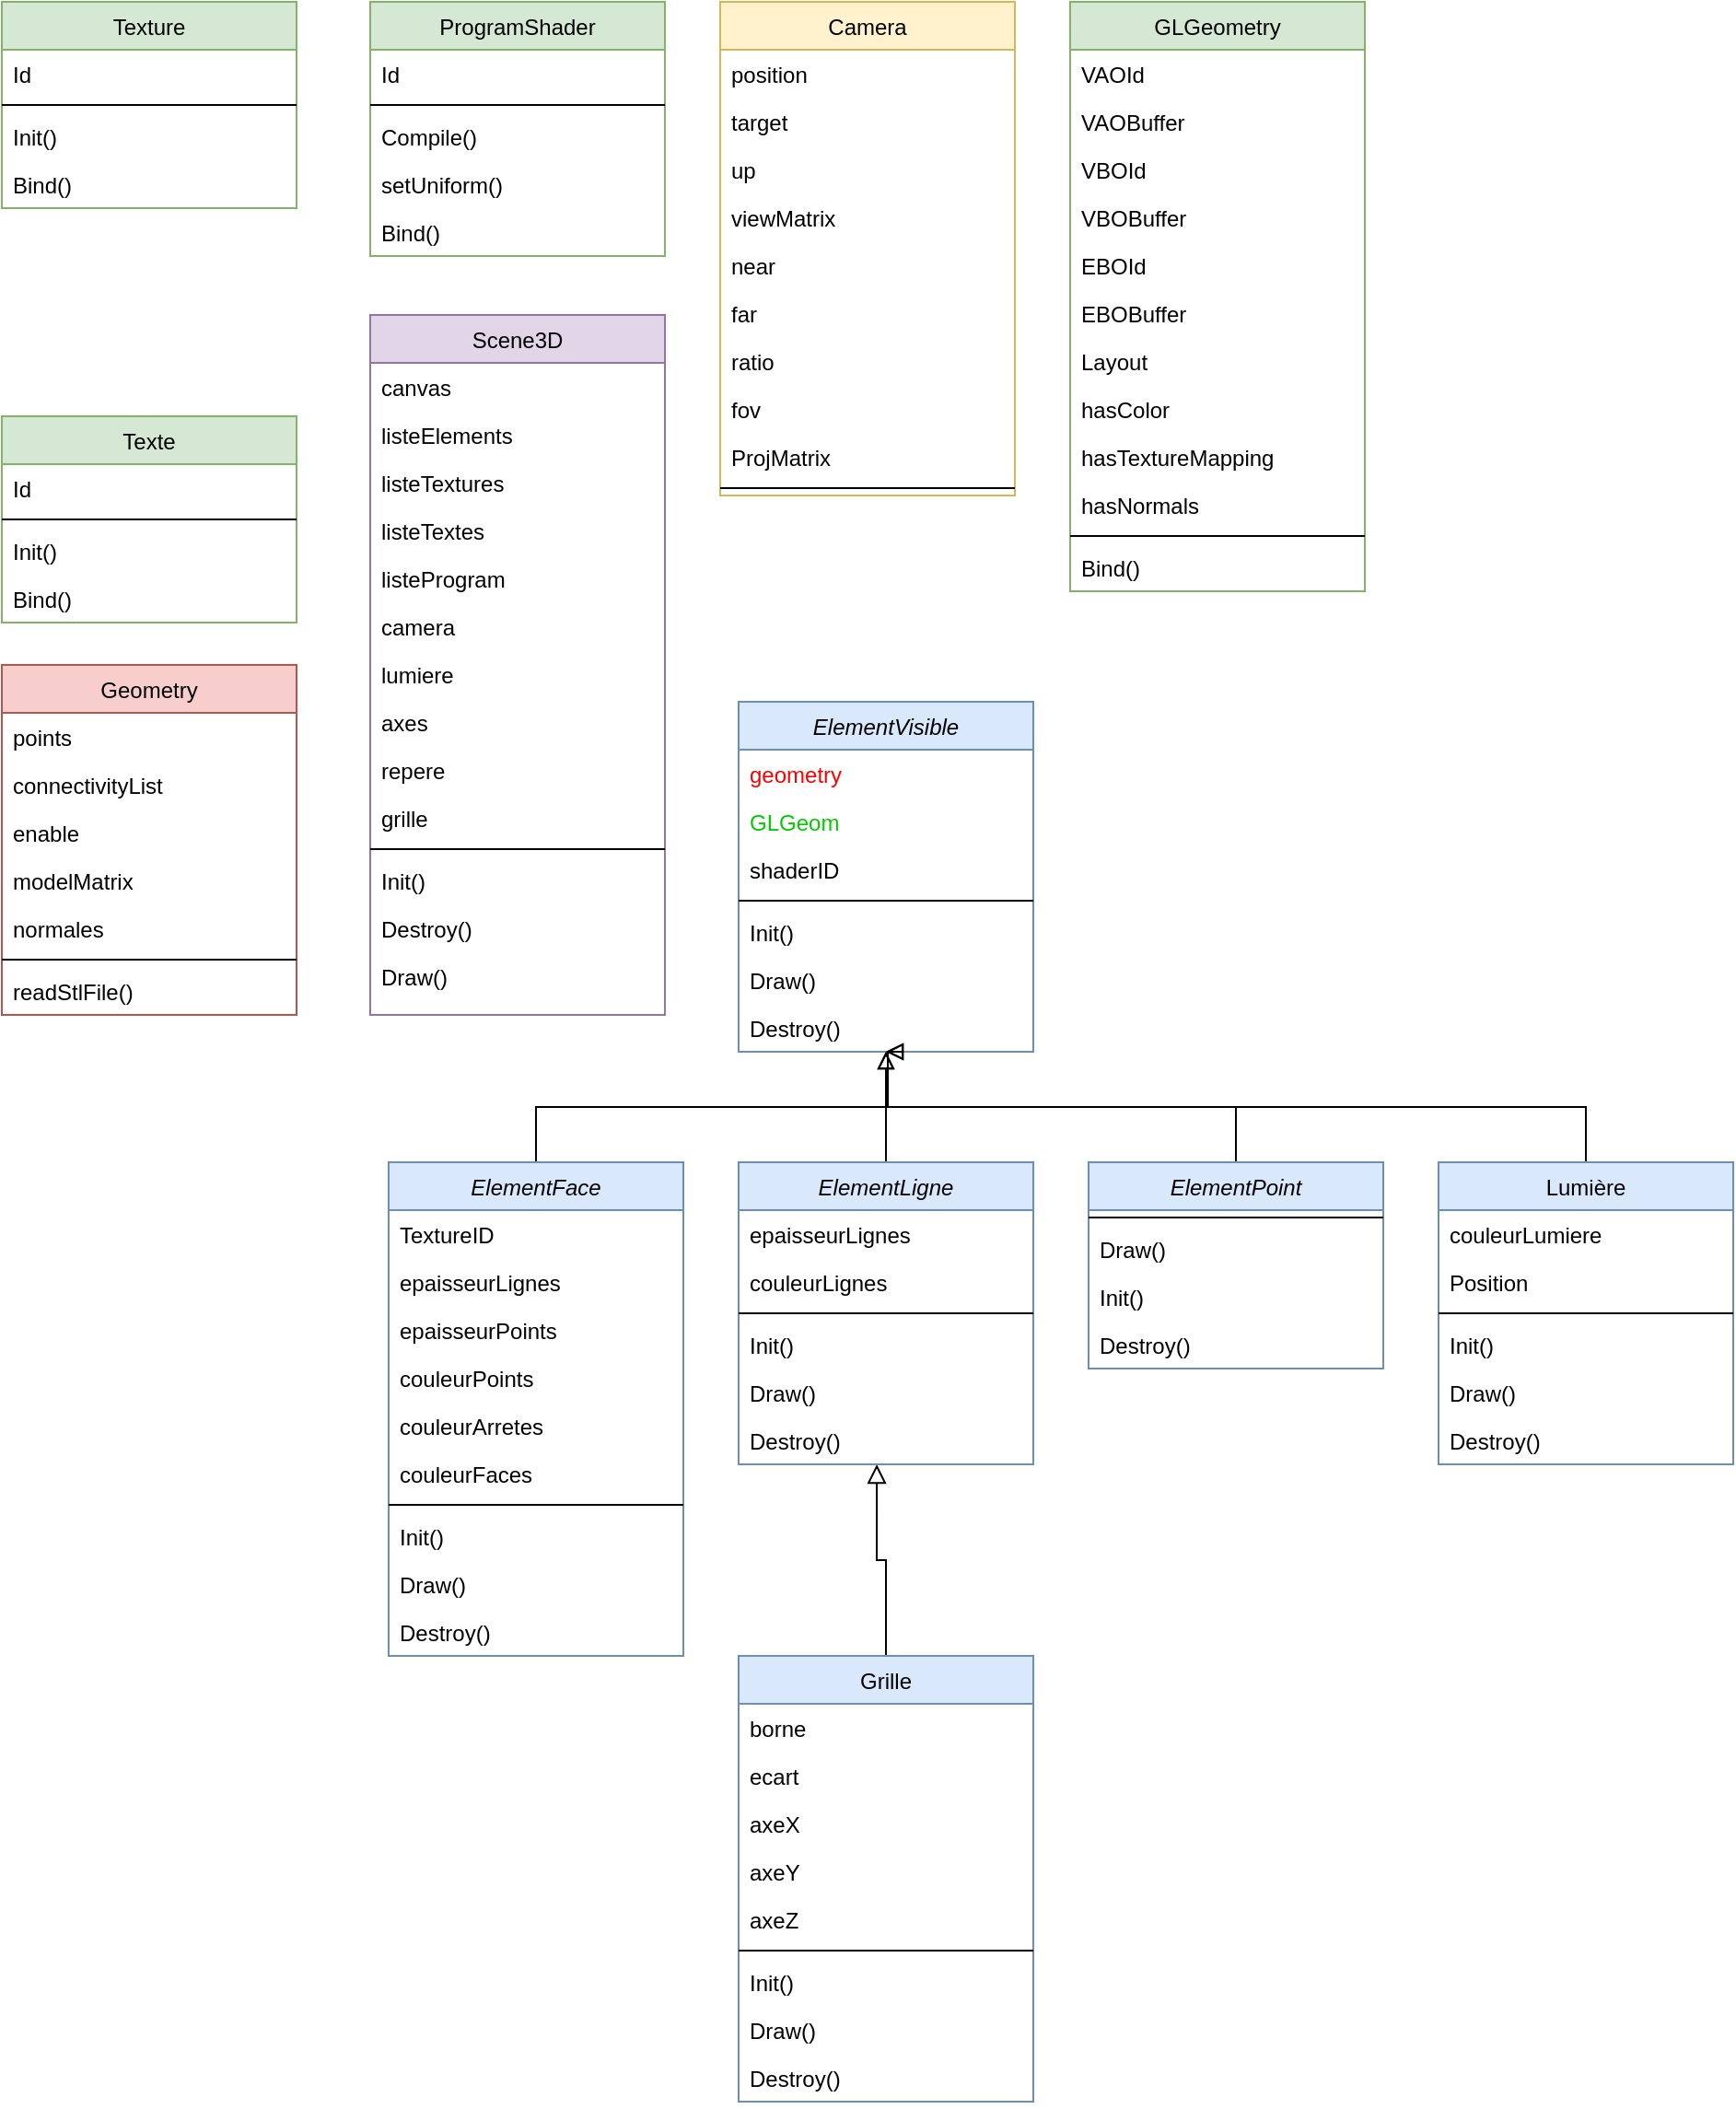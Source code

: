 <mxfile version="21.6.1" type="device">
  <diagram id="C5RBs43oDa-KdzZeNtuy" name="Page-1">
    <mxGraphModel dx="1356" dy="2037" grid="1" gridSize="10" guides="1" tooltips="1" connect="1" arrows="1" fold="1" page="1" pageScale="1" pageWidth="827" pageHeight="1169" math="0" shadow="0">
      <root>
        <mxCell id="WIyWlLk6GJQsqaUBKTNV-0" />
        <mxCell id="WIyWlLk6GJQsqaUBKTNV-1" parent="WIyWlLk6GJQsqaUBKTNV-0" />
        <mxCell id="zkfFHV4jXpPFQw0GAbJ--0" value="Geometry" style="swimlane;fontStyle=0;align=center;verticalAlign=top;childLayout=stackLayout;horizontal=1;startSize=26;horizontalStack=0;resizeParent=1;resizeLast=0;collapsible=1;marginBottom=0;rounded=0;shadow=0;strokeWidth=1;fillColor=#f8cecc;strokeColor=#b85450;" parent="WIyWlLk6GJQsqaUBKTNV-1" vertex="1">
          <mxGeometry x="170" y="-60" width="160" height="190" as="geometry">
            <mxRectangle x="230" y="140" width="160" height="26" as="alternateBounds" />
          </mxGeometry>
        </mxCell>
        <mxCell id="zkfFHV4jXpPFQw0GAbJ--1" value="points" style="text;align=left;verticalAlign=top;spacingLeft=4;spacingRight=4;overflow=hidden;rotatable=0;points=[[0,0.5],[1,0.5]];portConstraint=eastwest;" parent="zkfFHV4jXpPFQw0GAbJ--0" vertex="1">
          <mxGeometry y="26" width="160" height="26" as="geometry" />
        </mxCell>
        <mxCell id="zkfFHV4jXpPFQw0GAbJ--2" value="connectivityList" style="text;align=left;verticalAlign=top;spacingLeft=4;spacingRight=4;overflow=hidden;rotatable=0;points=[[0,0.5],[1,0.5]];portConstraint=eastwest;rounded=0;shadow=0;html=0;" parent="zkfFHV4jXpPFQw0GAbJ--0" vertex="1">
          <mxGeometry y="52" width="160" height="26" as="geometry" />
        </mxCell>
        <mxCell id="dEg0exaGJQQiplqc7_1N-16" value="enable" style="text;align=left;verticalAlign=top;spacingLeft=4;spacingRight=4;overflow=hidden;rotatable=0;points=[[0,0.5],[1,0.5]];portConstraint=eastwest;rounded=0;shadow=0;html=0;" parent="zkfFHV4jXpPFQw0GAbJ--0" vertex="1">
          <mxGeometry y="78" width="160" height="26" as="geometry" />
        </mxCell>
        <mxCell id="dEg0exaGJQQiplqc7_1N-0" value="modelMatrix" style="text;align=left;verticalAlign=top;spacingLeft=4;spacingRight=4;overflow=hidden;rotatable=0;points=[[0,0.5],[1,0.5]];portConstraint=eastwest;rounded=0;shadow=0;html=0;" parent="zkfFHV4jXpPFQw0GAbJ--0" vertex="1">
          <mxGeometry y="104" width="160" height="26" as="geometry" />
        </mxCell>
        <mxCell id="dEg0exaGJQQiplqc7_1N-33" value="normales" style="text;align=left;verticalAlign=top;spacingLeft=4;spacingRight=4;overflow=hidden;rotatable=0;points=[[0,0.5],[1,0.5]];portConstraint=eastwest;rounded=0;shadow=0;html=0;" parent="zkfFHV4jXpPFQw0GAbJ--0" vertex="1">
          <mxGeometry y="130" width="160" height="26" as="geometry" />
        </mxCell>
        <mxCell id="zkfFHV4jXpPFQw0GAbJ--4" value="" style="line;html=1;strokeWidth=1;align=left;verticalAlign=middle;spacingTop=-1;spacingLeft=3;spacingRight=3;rotatable=0;labelPosition=right;points=[];portConstraint=eastwest;" parent="zkfFHV4jXpPFQw0GAbJ--0" vertex="1">
          <mxGeometry y="156" width="160" height="8" as="geometry" />
        </mxCell>
        <mxCell id="dEg0exaGJQQiplqc7_1N-32" value="readStlFile()" style="text;align=left;verticalAlign=top;spacingLeft=4;spacingRight=4;overflow=hidden;rotatable=0;points=[[0,0.5],[1,0.5]];portConstraint=eastwest;rounded=0;shadow=0;html=0;" parent="zkfFHV4jXpPFQw0GAbJ--0" vertex="1">
          <mxGeometry y="164" width="160" height="26" as="geometry" />
        </mxCell>
        <mxCell id="zkfFHV4jXpPFQw0GAbJ--17" value="GLGeometry" style="swimlane;fontStyle=0;align=center;verticalAlign=top;childLayout=stackLayout;horizontal=1;startSize=26;horizontalStack=0;resizeParent=1;resizeLast=0;collapsible=1;marginBottom=0;rounded=0;shadow=0;strokeWidth=1;fillColor=#d5e8d4;strokeColor=#82b366;" parent="WIyWlLk6GJQsqaUBKTNV-1" vertex="1">
          <mxGeometry x="750" y="-420" width="160" height="320" as="geometry">
            <mxRectangle x="550" y="140" width="160" height="26" as="alternateBounds" />
          </mxGeometry>
        </mxCell>
        <mxCell id="zkfFHV4jXpPFQw0GAbJ--18" value="VAOId" style="text;align=left;verticalAlign=top;spacingLeft=4;spacingRight=4;overflow=hidden;rotatable=0;points=[[0,0.5],[1,0.5]];portConstraint=eastwest;" parent="zkfFHV4jXpPFQw0GAbJ--17" vertex="1">
          <mxGeometry y="26" width="160" height="26" as="geometry" />
        </mxCell>
        <mxCell id="zkfFHV4jXpPFQw0GAbJ--19" value="VAOBuffer" style="text;align=left;verticalAlign=top;spacingLeft=4;spacingRight=4;overflow=hidden;rotatable=0;points=[[0,0.5],[1,0.5]];portConstraint=eastwest;rounded=0;shadow=0;html=0;" parent="zkfFHV4jXpPFQw0GAbJ--17" vertex="1">
          <mxGeometry y="52" width="160" height="26" as="geometry" />
        </mxCell>
        <mxCell id="zkfFHV4jXpPFQw0GAbJ--20" value="VBOId" style="text;align=left;verticalAlign=top;spacingLeft=4;spacingRight=4;overflow=hidden;rotatable=0;points=[[0,0.5],[1,0.5]];portConstraint=eastwest;rounded=0;shadow=0;html=0;" parent="zkfFHV4jXpPFQw0GAbJ--17" vertex="1">
          <mxGeometry y="78" width="160" height="26" as="geometry" />
        </mxCell>
        <mxCell id="zkfFHV4jXpPFQw0GAbJ--21" value="VBOBuffer" style="text;align=left;verticalAlign=top;spacingLeft=4;spacingRight=4;overflow=hidden;rotatable=0;points=[[0,0.5],[1,0.5]];portConstraint=eastwest;rounded=0;shadow=0;html=0;" parent="zkfFHV4jXpPFQw0GAbJ--17" vertex="1">
          <mxGeometry y="104" width="160" height="26" as="geometry" />
        </mxCell>
        <mxCell id="zkfFHV4jXpPFQw0GAbJ--22" value="EBOId" style="text;align=left;verticalAlign=top;spacingLeft=4;spacingRight=4;overflow=hidden;rotatable=0;points=[[0,0.5],[1,0.5]];portConstraint=eastwest;rounded=0;shadow=0;html=0;" parent="zkfFHV4jXpPFQw0GAbJ--17" vertex="1">
          <mxGeometry y="130" width="160" height="26" as="geometry" />
        </mxCell>
        <mxCell id="zkfFHV4jXpPFQw0GAbJ--24" value="EBOBuffer" style="text;align=left;verticalAlign=top;spacingLeft=4;spacingRight=4;overflow=hidden;rotatable=0;points=[[0,0.5],[1,0.5]];portConstraint=eastwest;" parent="zkfFHV4jXpPFQw0GAbJ--17" vertex="1">
          <mxGeometry y="156" width="160" height="26" as="geometry" />
        </mxCell>
        <mxCell id="zkfFHV4jXpPFQw0GAbJ--25" value="Layout" style="text;align=left;verticalAlign=top;spacingLeft=4;spacingRight=4;overflow=hidden;rotatable=0;points=[[0,0.5],[1,0.5]];portConstraint=eastwest;" parent="zkfFHV4jXpPFQw0GAbJ--17" vertex="1">
          <mxGeometry y="182" width="160" height="26" as="geometry" />
        </mxCell>
        <mxCell id="duwLx8y1D6YctD_Wj4Sk-0" value="hasColor" style="text;align=left;verticalAlign=top;spacingLeft=4;spacingRight=4;overflow=hidden;rotatable=0;points=[[0,0.5],[1,0.5]];portConstraint=eastwest;" vertex="1" parent="zkfFHV4jXpPFQw0GAbJ--17">
          <mxGeometry y="208" width="160" height="26" as="geometry" />
        </mxCell>
        <mxCell id="duwLx8y1D6YctD_Wj4Sk-1" value="hasTextureMapping" style="text;align=left;verticalAlign=top;spacingLeft=4;spacingRight=4;overflow=hidden;rotatable=0;points=[[0,0.5],[1,0.5]];portConstraint=eastwest;" vertex="1" parent="zkfFHV4jXpPFQw0GAbJ--17">
          <mxGeometry y="234" width="160" height="26" as="geometry" />
        </mxCell>
        <mxCell id="duwLx8y1D6YctD_Wj4Sk-2" value="hasNormals" style="text;align=left;verticalAlign=top;spacingLeft=4;spacingRight=4;overflow=hidden;rotatable=0;points=[[0,0.5],[1,0.5]];portConstraint=eastwest;" vertex="1" parent="zkfFHV4jXpPFQw0GAbJ--17">
          <mxGeometry y="260" width="160" height="26" as="geometry" />
        </mxCell>
        <mxCell id="zkfFHV4jXpPFQw0GAbJ--23" value="" style="line;html=1;strokeWidth=1;align=left;verticalAlign=middle;spacingTop=-1;spacingLeft=3;spacingRight=3;rotatable=0;labelPosition=right;points=[];portConstraint=eastwest;" parent="zkfFHV4jXpPFQw0GAbJ--17" vertex="1">
          <mxGeometry y="286" width="160" height="8" as="geometry" />
        </mxCell>
        <mxCell id="WBJu4701Htc0vBQhbfCl-131" value="Bind()" style="text;align=left;verticalAlign=top;spacingLeft=4;spacingRight=4;overflow=hidden;rotatable=0;points=[[0,0.5],[1,0.5]];portConstraint=eastwest;rounded=0;shadow=0;html=0;" parent="zkfFHV4jXpPFQw0GAbJ--17" vertex="1">
          <mxGeometry y="294" width="160" height="26" as="geometry" />
        </mxCell>
        <mxCell id="WBJu4701Htc0vBQhbfCl-14" value="Scene3D" style="swimlane;fontStyle=0;align=center;verticalAlign=top;childLayout=stackLayout;horizontal=1;startSize=26;horizontalStack=0;resizeParent=1;resizeLast=0;collapsible=1;marginBottom=0;rounded=0;shadow=0;strokeWidth=1;fillColor=#e1d5e7;strokeColor=#9673a6;" parent="WIyWlLk6GJQsqaUBKTNV-1" vertex="1">
          <mxGeometry x="370" y="-250" width="160" height="380" as="geometry">
            <mxRectangle x="230" y="140" width="160" height="26" as="alternateBounds" />
          </mxGeometry>
        </mxCell>
        <mxCell id="WBJu4701Htc0vBQhbfCl-15" value="canvas" style="text;align=left;verticalAlign=top;spacingLeft=4;spacingRight=4;overflow=hidden;rotatable=0;points=[[0,0.5],[1,0.5]];portConstraint=eastwest;" parent="WBJu4701Htc0vBQhbfCl-14" vertex="1">
          <mxGeometry y="26" width="160" height="26" as="geometry" />
        </mxCell>
        <mxCell id="WBJu4701Htc0vBQhbfCl-16" value="listeElements" style="text;align=left;verticalAlign=top;spacingLeft=4;spacingRight=4;overflow=hidden;rotatable=0;points=[[0,0.5],[1,0.5]];portConstraint=eastwest;rounded=0;shadow=0;html=0;" parent="WBJu4701Htc0vBQhbfCl-14" vertex="1">
          <mxGeometry y="52" width="160" height="26" as="geometry" />
        </mxCell>
        <mxCell id="WBJu4701Htc0vBQhbfCl-117" value="listeTextures" style="text;align=left;verticalAlign=top;spacingLeft=4;spacingRight=4;overflow=hidden;rotatable=0;points=[[0,0.5],[1,0.5]];portConstraint=eastwest;rounded=0;shadow=0;html=0;" parent="WBJu4701Htc0vBQhbfCl-14" vertex="1">
          <mxGeometry y="78" width="160" height="26" as="geometry" />
        </mxCell>
        <mxCell id="duwLx8y1D6YctD_Wj4Sk-27" value="listeTextes" style="text;align=left;verticalAlign=top;spacingLeft=4;spacingRight=4;overflow=hidden;rotatable=0;points=[[0,0.5],[1,0.5]];portConstraint=eastwest;rounded=0;shadow=0;html=0;" vertex="1" parent="WBJu4701Htc0vBQhbfCl-14">
          <mxGeometry y="104" width="160" height="26" as="geometry" />
        </mxCell>
        <mxCell id="WBJu4701Htc0vBQhbfCl-118" value="listeProgram" style="text;align=left;verticalAlign=top;spacingLeft=4;spacingRight=4;overflow=hidden;rotatable=0;points=[[0,0.5],[1,0.5]];portConstraint=eastwest;rounded=0;shadow=0;html=0;" parent="WBJu4701Htc0vBQhbfCl-14" vertex="1">
          <mxGeometry y="130" width="160" height="26" as="geometry" />
        </mxCell>
        <mxCell id="WBJu4701Htc0vBQhbfCl-113" value="camera" style="text;align=left;verticalAlign=top;spacingLeft=4;spacingRight=4;overflow=hidden;rotatable=0;points=[[0,0.5],[1,0.5]];portConstraint=eastwest;rounded=0;shadow=0;html=0;" parent="WBJu4701Htc0vBQhbfCl-14" vertex="1">
          <mxGeometry y="156" width="160" height="26" as="geometry" />
        </mxCell>
        <mxCell id="WBJu4701Htc0vBQhbfCl-112" value="lumiere" style="text;align=left;verticalAlign=top;spacingLeft=4;spacingRight=4;overflow=hidden;rotatable=0;points=[[0,0.5],[1,0.5]];portConstraint=eastwest;rounded=0;shadow=0;html=0;" parent="WBJu4701Htc0vBQhbfCl-14" vertex="1">
          <mxGeometry y="182" width="160" height="26" as="geometry" />
        </mxCell>
        <mxCell id="WBJu4701Htc0vBQhbfCl-114" value="axes" style="text;align=left;verticalAlign=top;spacingLeft=4;spacingRight=4;overflow=hidden;rotatable=0;points=[[0,0.5],[1,0.5]];portConstraint=eastwest;rounded=0;shadow=0;html=0;" parent="WBJu4701Htc0vBQhbfCl-14" vertex="1">
          <mxGeometry y="208" width="160" height="26" as="geometry" />
        </mxCell>
        <mxCell id="WBJu4701Htc0vBQhbfCl-115" value="repere" style="text;align=left;verticalAlign=top;spacingLeft=4;spacingRight=4;overflow=hidden;rotatable=0;points=[[0,0.5],[1,0.5]];portConstraint=eastwest;rounded=0;shadow=0;html=0;" parent="WBJu4701Htc0vBQhbfCl-14" vertex="1">
          <mxGeometry y="234" width="160" height="26" as="geometry" />
        </mxCell>
        <mxCell id="WBJu4701Htc0vBQhbfCl-116" value="grille" style="text;align=left;verticalAlign=top;spacingLeft=4;spacingRight=4;overflow=hidden;rotatable=0;points=[[0,0.5],[1,0.5]];portConstraint=eastwest;rounded=0;shadow=0;html=0;" parent="WBJu4701Htc0vBQhbfCl-14" vertex="1">
          <mxGeometry y="260" width="160" height="26" as="geometry" />
        </mxCell>
        <mxCell id="duwLx8y1D6YctD_Wj4Sk-28" value="" style="line;html=1;strokeWidth=1;align=left;verticalAlign=middle;spacingTop=-1;spacingLeft=3;spacingRight=3;rotatable=0;labelPosition=right;points=[];portConstraint=eastwest;" vertex="1" parent="WBJu4701Htc0vBQhbfCl-14">
          <mxGeometry y="286" width="160" height="8" as="geometry" />
        </mxCell>
        <mxCell id="duwLx8y1D6YctD_Wj4Sk-29" value="Init()" style="text;align=left;verticalAlign=top;spacingLeft=4;spacingRight=4;overflow=hidden;rotatable=0;points=[[0,0.5],[1,0.5]];portConstraint=eastwest;rounded=0;shadow=0;html=0;" vertex="1" parent="WBJu4701Htc0vBQhbfCl-14">
          <mxGeometry y="294" width="160" height="26" as="geometry" />
        </mxCell>
        <mxCell id="duwLx8y1D6YctD_Wj4Sk-31" value="Destroy()" style="text;align=left;verticalAlign=top;spacingLeft=4;spacingRight=4;overflow=hidden;rotatable=0;points=[[0,0.5],[1,0.5]];portConstraint=eastwest;rounded=0;shadow=0;html=0;" vertex="1" parent="WBJu4701Htc0vBQhbfCl-14">
          <mxGeometry y="320" width="160" height="26" as="geometry" />
        </mxCell>
        <mxCell id="duwLx8y1D6YctD_Wj4Sk-30" value="Draw()" style="text;align=left;verticalAlign=top;spacingLeft=4;spacingRight=4;overflow=hidden;rotatable=0;points=[[0,0.5],[1,0.5]];portConstraint=eastwest;rounded=0;shadow=0;html=0;" vertex="1" parent="WBJu4701Htc0vBQhbfCl-14">
          <mxGeometry y="346" width="160" height="26" as="geometry" />
        </mxCell>
        <mxCell id="WBJu4701Htc0vBQhbfCl-32" value="ElementVisible" style="swimlane;fontStyle=2;align=center;verticalAlign=top;childLayout=stackLayout;horizontal=1;startSize=26;horizontalStack=0;resizeParent=1;resizeLast=0;collapsible=1;marginBottom=0;rounded=0;shadow=0;strokeWidth=1;fillColor=#dae8fc;strokeColor=#6c8ebf;" parent="WIyWlLk6GJQsqaUBKTNV-1" vertex="1">
          <mxGeometry x="570" y="-40" width="160" height="190" as="geometry">
            <mxRectangle x="550" y="140" width="160" height="26" as="alternateBounds" />
          </mxGeometry>
        </mxCell>
        <mxCell id="dEg0exaGJQQiplqc7_1N-15" value="geometry" style="text;align=left;verticalAlign=top;spacingLeft=4;spacingRight=4;overflow=hidden;rotatable=0;points=[[0,0.5],[1,0.5]];portConstraint=eastwest;rounded=0;shadow=0;html=0;fontColor=#FF0000;" parent="WBJu4701Htc0vBQhbfCl-32" vertex="1">
          <mxGeometry y="26" width="160" height="26" as="geometry" />
        </mxCell>
        <mxCell id="WBJu4701Htc0vBQhbfCl-18" value="GLGeom" style="text;align=left;verticalAlign=top;spacingLeft=4;spacingRight=4;overflow=hidden;rotatable=0;points=[[0,0.5],[1,0.5]];portConstraint=eastwest;rounded=0;shadow=0;html=0;fontColor=#00CC00;" parent="WBJu4701Htc0vBQhbfCl-32" vertex="1">
          <mxGeometry y="52" width="160" height="26" as="geometry" />
        </mxCell>
        <mxCell id="WBJu4701Htc0vBQhbfCl-25" value="shaderID" style="text;align=left;verticalAlign=top;spacingLeft=4;spacingRight=4;overflow=hidden;rotatable=0;points=[[0,0.5],[1,0.5]];portConstraint=eastwest;rounded=0;shadow=0;html=0;" parent="WBJu4701Htc0vBQhbfCl-32" vertex="1">
          <mxGeometry y="78" width="160" height="26" as="geometry" />
        </mxCell>
        <mxCell id="WBJu4701Htc0vBQhbfCl-33" value="" style="line;html=1;strokeWidth=1;align=left;verticalAlign=middle;spacingTop=-1;spacingLeft=3;spacingRight=3;rotatable=0;labelPosition=right;points=[];portConstraint=eastwest;" parent="WBJu4701Htc0vBQhbfCl-32" vertex="1">
          <mxGeometry y="104" width="160" height="8" as="geometry" />
        </mxCell>
        <mxCell id="WBJu4701Htc0vBQhbfCl-37" value="Init()" style="text;align=left;verticalAlign=top;spacingLeft=4;spacingRight=4;overflow=hidden;rotatable=0;points=[[0,0.5],[1,0.5]];portConstraint=eastwest;rounded=0;shadow=0;html=0;" parent="WBJu4701Htc0vBQhbfCl-32" vertex="1">
          <mxGeometry y="112" width="160" height="26" as="geometry" />
        </mxCell>
        <mxCell id="WBJu4701Htc0vBQhbfCl-36" value="Draw()" style="text;align=left;verticalAlign=top;spacingLeft=4;spacingRight=4;overflow=hidden;rotatable=0;points=[[0,0.5],[1,0.5]];portConstraint=eastwest;rounded=0;shadow=0;html=0;" parent="WBJu4701Htc0vBQhbfCl-32" vertex="1">
          <mxGeometry y="138" width="160" height="26" as="geometry" />
        </mxCell>
        <mxCell id="WBJu4701Htc0vBQhbfCl-35" value="Destroy()" style="text;align=left;verticalAlign=top;spacingLeft=4;spacingRight=4;overflow=hidden;rotatable=0;points=[[0,0.5],[1,0.5]];portConstraint=eastwest;rounded=0;shadow=0;html=0;" parent="WBJu4701Htc0vBQhbfCl-32" vertex="1">
          <mxGeometry y="164" width="160" height="26" as="geometry" />
        </mxCell>
        <mxCell id="duwLx8y1D6YctD_Wj4Sk-19" style="edgeStyle=orthogonalEdgeStyle;rounded=0;orthogonalLoop=1;jettySize=auto;html=1;endArrow=block;endFill=0;endSize=7;" edge="1" parent="WIyWlLk6GJQsqaUBKTNV-1" source="WBJu4701Htc0vBQhbfCl-38">
          <mxGeometry relative="1" as="geometry">
            <mxPoint x="650" y="150.0" as="targetPoint" />
            <Array as="points">
              <mxPoint x="1030" y="180" />
              <mxPoint x="651" y="180" />
              <mxPoint x="651" y="150" />
            </Array>
          </mxGeometry>
        </mxCell>
        <mxCell id="WBJu4701Htc0vBQhbfCl-38" value="Lumière" style="swimlane;fontStyle=0;align=center;verticalAlign=top;childLayout=stackLayout;horizontal=1;startSize=26;horizontalStack=0;resizeParent=1;resizeLast=0;collapsible=1;marginBottom=0;rounded=0;shadow=0;strokeWidth=1;fillColor=#dae8fc;strokeColor=#6c8ebf;" parent="WIyWlLk6GJQsqaUBKTNV-1" vertex="1">
          <mxGeometry x="950" y="210" width="160" height="164" as="geometry">
            <mxRectangle x="550" y="140" width="160" height="26" as="alternateBounds" />
          </mxGeometry>
        </mxCell>
        <mxCell id="WBJu4701Htc0vBQhbfCl-39" value="couleurLumiere" style="text;align=left;verticalAlign=top;spacingLeft=4;spacingRight=4;overflow=hidden;rotatable=0;points=[[0,0.5],[1,0.5]];portConstraint=eastwest;rounded=0;shadow=0;html=0;" parent="WBJu4701Htc0vBQhbfCl-38" vertex="1">
          <mxGeometry y="26" width="160" height="26" as="geometry" />
        </mxCell>
        <mxCell id="duwLx8y1D6YctD_Wj4Sk-15" value="Position" style="text;align=left;verticalAlign=top;spacingLeft=4;spacingRight=4;overflow=hidden;rotatable=0;points=[[0,0.5],[1,0.5]];portConstraint=eastwest;rounded=0;shadow=0;html=0;" vertex="1" parent="WBJu4701Htc0vBQhbfCl-38">
          <mxGeometry y="52" width="160" height="26" as="geometry" />
        </mxCell>
        <mxCell id="WBJu4701Htc0vBQhbfCl-49" value="" style="line;html=1;strokeWidth=1;align=left;verticalAlign=middle;spacingTop=-1;spacingLeft=3;spacingRight=3;rotatable=0;labelPosition=right;points=[];portConstraint=eastwest;" parent="WBJu4701Htc0vBQhbfCl-38" vertex="1">
          <mxGeometry y="78" width="160" height="8" as="geometry" />
        </mxCell>
        <mxCell id="WBJu4701Htc0vBQhbfCl-50" value="Init()" style="text;align=left;verticalAlign=top;spacingLeft=4;spacingRight=4;overflow=hidden;rotatable=0;points=[[0,0.5],[1,0.5]];portConstraint=eastwest;rounded=0;shadow=0;html=0;" parent="WBJu4701Htc0vBQhbfCl-38" vertex="1">
          <mxGeometry y="86" width="160" height="26" as="geometry" />
        </mxCell>
        <mxCell id="WBJu4701Htc0vBQhbfCl-51" value="Draw()" style="text;align=left;verticalAlign=top;spacingLeft=4;spacingRight=4;overflow=hidden;rotatable=0;points=[[0,0.5],[1,0.5]];portConstraint=eastwest;rounded=0;shadow=0;html=0;" parent="WBJu4701Htc0vBQhbfCl-38" vertex="1">
          <mxGeometry y="112" width="160" height="26" as="geometry" />
        </mxCell>
        <mxCell id="WBJu4701Htc0vBQhbfCl-52" value="Destroy()" style="text;align=left;verticalAlign=top;spacingLeft=4;spacingRight=4;overflow=hidden;rotatable=0;points=[[0,0.5],[1,0.5]];portConstraint=eastwest;rounded=0;shadow=0;html=0;" parent="WBJu4701Htc0vBQhbfCl-38" vertex="1">
          <mxGeometry y="138" width="160" height="26" as="geometry" />
        </mxCell>
        <mxCell id="duwLx8y1D6YctD_Wj4Sk-33" style="edgeStyle=orthogonalEdgeStyle;rounded=0;orthogonalLoop=1;jettySize=auto;html=1;entryX=0.469;entryY=1;entryDx=0;entryDy=0;entryPerimeter=0;endArrow=block;endFill=0;endSize=8;" edge="1" parent="WIyWlLk6GJQsqaUBKTNV-1" source="WBJu4701Htc0vBQhbfCl-68" target="duwLx8y1D6YctD_Wj4Sk-10">
          <mxGeometry relative="1" as="geometry">
            <mxPoint x="650" y="390" as="targetPoint" />
          </mxGeometry>
        </mxCell>
        <mxCell id="WBJu4701Htc0vBQhbfCl-68" value="Grille" style="swimlane;fontStyle=0;align=center;verticalAlign=top;childLayout=stackLayout;horizontal=1;startSize=26;horizontalStack=0;resizeParent=1;resizeLast=0;collapsible=1;marginBottom=0;rounded=0;shadow=0;strokeWidth=1;fillColor=#dae8fc;strokeColor=#6c8ebf;" parent="WIyWlLk6GJQsqaUBKTNV-1" vertex="1">
          <mxGeometry x="570" y="478" width="160" height="242" as="geometry">
            <mxRectangle x="550" y="140" width="160" height="26" as="alternateBounds" />
          </mxGeometry>
        </mxCell>
        <mxCell id="WBJu4701Htc0vBQhbfCl-82" value="borne" style="text;align=left;verticalAlign=top;spacingLeft=4;spacingRight=4;overflow=hidden;rotatable=0;points=[[0,0.5],[1,0.5]];portConstraint=eastwest;rounded=0;shadow=0;html=0;" parent="WBJu4701Htc0vBQhbfCl-68" vertex="1">
          <mxGeometry y="26" width="160" height="26" as="geometry" />
        </mxCell>
        <mxCell id="WBJu4701Htc0vBQhbfCl-83" value="ecart" style="text;align=left;verticalAlign=top;spacingLeft=4;spacingRight=4;overflow=hidden;rotatable=0;points=[[0,0.5],[1,0.5]];portConstraint=eastwest;rounded=0;shadow=0;html=0;" parent="WBJu4701Htc0vBQhbfCl-68" vertex="1">
          <mxGeometry y="52" width="160" height="26" as="geometry" />
        </mxCell>
        <mxCell id="WBJu4701Htc0vBQhbfCl-85" value="axeX" style="text;align=left;verticalAlign=top;spacingLeft=4;spacingRight=4;overflow=hidden;rotatable=0;points=[[0,0.5],[1,0.5]];portConstraint=eastwest;rounded=0;shadow=0;html=0;" parent="WBJu4701Htc0vBQhbfCl-68" vertex="1">
          <mxGeometry y="78" width="160" height="26" as="geometry" />
        </mxCell>
        <mxCell id="WBJu4701Htc0vBQhbfCl-86" value="axeY" style="text;align=left;verticalAlign=top;spacingLeft=4;spacingRight=4;overflow=hidden;rotatable=0;points=[[0,0.5],[1,0.5]];portConstraint=eastwest;rounded=0;shadow=0;html=0;" parent="WBJu4701Htc0vBQhbfCl-68" vertex="1">
          <mxGeometry y="104" width="160" height="26" as="geometry" />
        </mxCell>
        <mxCell id="WBJu4701Htc0vBQhbfCl-84" value="axeZ" style="text;align=left;verticalAlign=top;spacingLeft=4;spacingRight=4;overflow=hidden;rotatable=0;points=[[0,0.5],[1,0.5]];portConstraint=eastwest;rounded=0;shadow=0;html=0;" parent="WBJu4701Htc0vBQhbfCl-68" vertex="1">
          <mxGeometry y="130" width="160" height="26" as="geometry" />
        </mxCell>
        <mxCell id="WBJu4701Htc0vBQhbfCl-78" value="" style="line;html=1;strokeWidth=1;align=left;verticalAlign=middle;spacingTop=-1;spacingLeft=3;spacingRight=3;rotatable=0;labelPosition=right;points=[];portConstraint=eastwest;" parent="WBJu4701Htc0vBQhbfCl-68" vertex="1">
          <mxGeometry y="156" width="160" height="8" as="geometry" />
        </mxCell>
        <mxCell id="WBJu4701Htc0vBQhbfCl-79" value="Init()" style="text;align=left;verticalAlign=top;spacingLeft=4;spacingRight=4;overflow=hidden;rotatable=0;points=[[0,0.5],[1,0.5]];portConstraint=eastwest;rounded=0;shadow=0;html=0;" parent="WBJu4701Htc0vBQhbfCl-68" vertex="1">
          <mxGeometry y="164" width="160" height="26" as="geometry" />
        </mxCell>
        <mxCell id="WBJu4701Htc0vBQhbfCl-80" value="Draw()" style="text;align=left;verticalAlign=top;spacingLeft=4;spacingRight=4;overflow=hidden;rotatable=0;points=[[0,0.5],[1,0.5]];portConstraint=eastwest;rounded=0;shadow=0;html=0;" parent="WBJu4701Htc0vBQhbfCl-68" vertex="1">
          <mxGeometry y="190" width="160" height="26" as="geometry" />
        </mxCell>
        <mxCell id="WBJu4701Htc0vBQhbfCl-81" value="Destroy()" style="text;align=left;verticalAlign=top;spacingLeft=4;spacingRight=4;overflow=hidden;rotatable=0;points=[[0,0.5],[1,0.5]];portConstraint=eastwest;rounded=0;shadow=0;html=0;" parent="WBJu4701Htc0vBQhbfCl-68" vertex="1">
          <mxGeometry y="216" width="160" height="26" as="geometry" />
        </mxCell>
        <mxCell id="WBJu4701Htc0vBQhbfCl-101" value="Camera" style="swimlane;fontStyle=0;align=center;verticalAlign=top;childLayout=stackLayout;horizontal=1;startSize=26;horizontalStack=0;resizeParent=1;resizeLast=0;collapsible=1;marginBottom=0;rounded=0;shadow=0;strokeWidth=1;fillColor=#fff2cc;strokeColor=#d6b656;" parent="WIyWlLk6GJQsqaUBKTNV-1" vertex="1">
          <mxGeometry x="560" y="-420" width="160" height="268" as="geometry">
            <mxRectangle x="230" y="140" width="160" height="26" as="alternateBounds" />
          </mxGeometry>
        </mxCell>
        <mxCell id="WBJu4701Htc0vBQhbfCl-102" value="position" style="text;align=left;verticalAlign=top;spacingLeft=4;spacingRight=4;overflow=hidden;rotatable=0;points=[[0,0.5],[1,0.5]];portConstraint=eastwest;" parent="WBJu4701Htc0vBQhbfCl-101" vertex="1">
          <mxGeometry y="26" width="160" height="26" as="geometry" />
        </mxCell>
        <mxCell id="WBJu4701Htc0vBQhbfCl-103" value="target" style="text;align=left;verticalAlign=top;spacingLeft=4;spacingRight=4;overflow=hidden;rotatable=0;points=[[0,0.5],[1,0.5]];portConstraint=eastwest;rounded=0;shadow=0;html=0;" parent="WBJu4701Htc0vBQhbfCl-101" vertex="1">
          <mxGeometry y="52" width="160" height="26" as="geometry" />
        </mxCell>
        <mxCell id="WBJu4701Htc0vBQhbfCl-105" value="up&#xa;" style="text;align=left;verticalAlign=top;spacingLeft=4;spacingRight=4;overflow=hidden;rotatable=0;points=[[0,0.5],[1,0.5]];portConstraint=eastwest;rounded=0;shadow=0;html=0;" parent="WBJu4701Htc0vBQhbfCl-101" vertex="1">
          <mxGeometry y="78" width="160" height="26" as="geometry" />
        </mxCell>
        <mxCell id="WBJu4701Htc0vBQhbfCl-106" value="viewMatrix" style="text;align=left;verticalAlign=top;spacingLeft=4;spacingRight=4;overflow=hidden;rotatable=0;points=[[0,0.5],[1,0.5]];portConstraint=eastwest;rounded=0;shadow=0;html=0;" parent="WBJu4701Htc0vBQhbfCl-101" vertex="1">
          <mxGeometry y="104" width="160" height="26" as="geometry" />
        </mxCell>
        <mxCell id="WBJu4701Htc0vBQhbfCl-108" value="near" style="text;align=left;verticalAlign=top;spacingLeft=4;spacingRight=4;overflow=hidden;rotatable=0;points=[[0,0.5],[1,0.5]];portConstraint=eastwest;rounded=0;shadow=0;html=0;" parent="WBJu4701Htc0vBQhbfCl-101" vertex="1">
          <mxGeometry y="130" width="160" height="26" as="geometry" />
        </mxCell>
        <mxCell id="WBJu4701Htc0vBQhbfCl-109" value="far" style="text;align=left;verticalAlign=top;spacingLeft=4;spacingRight=4;overflow=hidden;rotatable=0;points=[[0,0.5],[1,0.5]];portConstraint=eastwest;rounded=0;shadow=0;html=0;" parent="WBJu4701Htc0vBQhbfCl-101" vertex="1">
          <mxGeometry y="156" width="160" height="26" as="geometry" />
        </mxCell>
        <mxCell id="WBJu4701Htc0vBQhbfCl-110" value="ratio" style="text;align=left;verticalAlign=top;spacingLeft=4;spacingRight=4;overflow=hidden;rotatable=0;points=[[0,0.5],[1,0.5]];portConstraint=eastwest;rounded=0;shadow=0;html=0;" parent="WBJu4701Htc0vBQhbfCl-101" vertex="1">
          <mxGeometry y="182" width="160" height="26" as="geometry" />
        </mxCell>
        <mxCell id="WBJu4701Htc0vBQhbfCl-111" value="fov" style="text;align=left;verticalAlign=top;spacingLeft=4;spacingRight=4;overflow=hidden;rotatable=0;points=[[0,0.5],[1,0.5]];portConstraint=eastwest;rounded=0;shadow=0;html=0;" parent="WBJu4701Htc0vBQhbfCl-101" vertex="1">
          <mxGeometry y="208" width="160" height="26" as="geometry" />
        </mxCell>
        <mxCell id="WBJu4701Htc0vBQhbfCl-107" value="ProjMatrix" style="text;align=left;verticalAlign=top;spacingLeft=4;spacingRight=4;overflow=hidden;rotatable=0;points=[[0,0.5],[1,0.5]];portConstraint=eastwest;rounded=0;shadow=0;html=0;" parent="WBJu4701Htc0vBQhbfCl-101" vertex="1">
          <mxGeometry y="234" width="160" height="26" as="geometry" />
        </mxCell>
        <mxCell id="WBJu4701Htc0vBQhbfCl-104" value="" style="line;html=1;strokeWidth=1;align=left;verticalAlign=middle;spacingTop=-1;spacingLeft=3;spacingRight=3;rotatable=0;labelPosition=right;points=[];portConstraint=eastwest;" parent="WBJu4701Htc0vBQhbfCl-101" vertex="1">
          <mxGeometry y="260" width="160" height="8" as="geometry" />
        </mxCell>
        <mxCell id="WBJu4701Htc0vBQhbfCl-119" value="ProgramShader" style="swimlane;fontStyle=0;align=center;verticalAlign=top;childLayout=stackLayout;horizontal=1;startSize=26;horizontalStack=0;resizeParent=1;resizeLast=0;collapsible=1;marginBottom=0;rounded=0;shadow=0;strokeWidth=1;fillColor=#d5e8d4;strokeColor=#82b366;" parent="WIyWlLk6GJQsqaUBKTNV-1" vertex="1">
          <mxGeometry x="370" y="-420" width="160" height="138" as="geometry">
            <mxRectangle x="230" y="140" width="160" height="26" as="alternateBounds" />
          </mxGeometry>
        </mxCell>
        <mxCell id="WBJu4701Htc0vBQhbfCl-120" value="Id" style="text;align=left;verticalAlign=top;spacingLeft=4;spacingRight=4;overflow=hidden;rotatable=0;points=[[0,0.5],[1,0.5]];portConstraint=eastwest;" parent="WBJu4701Htc0vBQhbfCl-119" vertex="1">
          <mxGeometry y="26" width="160" height="26" as="geometry" />
        </mxCell>
        <mxCell id="WBJu4701Htc0vBQhbfCl-122" value="" style="line;html=1;strokeWidth=1;align=left;verticalAlign=middle;spacingTop=-1;spacingLeft=3;spacingRight=3;rotatable=0;labelPosition=right;points=[];portConstraint=eastwest;" parent="WBJu4701Htc0vBQhbfCl-119" vertex="1">
          <mxGeometry y="52" width="160" height="8" as="geometry" />
        </mxCell>
        <mxCell id="WBJu4701Htc0vBQhbfCl-127" value="Compile()" style="text;align=left;verticalAlign=top;spacingLeft=4;spacingRight=4;overflow=hidden;rotatable=0;points=[[0,0.5],[1,0.5]];portConstraint=eastwest;rounded=0;shadow=0;html=0;" parent="WBJu4701Htc0vBQhbfCl-119" vertex="1">
          <mxGeometry y="60" width="160" height="26" as="geometry" />
        </mxCell>
        <mxCell id="WBJu4701Htc0vBQhbfCl-121" value="setUniform()" style="text;align=left;verticalAlign=top;spacingLeft=4;spacingRight=4;overflow=hidden;rotatable=0;points=[[0,0.5],[1,0.5]];portConstraint=eastwest;rounded=0;shadow=0;html=0;" parent="WBJu4701Htc0vBQhbfCl-119" vertex="1">
          <mxGeometry y="86" width="160" height="26" as="geometry" />
        </mxCell>
        <mxCell id="WBJu4701Htc0vBQhbfCl-128" value="Bind()" style="text;align=left;verticalAlign=top;spacingLeft=4;spacingRight=4;overflow=hidden;rotatable=0;points=[[0,0.5],[1,0.5]];portConstraint=eastwest;rounded=0;shadow=0;html=0;" parent="WBJu4701Htc0vBQhbfCl-119" vertex="1">
          <mxGeometry y="112" width="160" height="26" as="geometry" />
        </mxCell>
        <mxCell id="WBJu4701Htc0vBQhbfCl-123" value="Texture" style="swimlane;fontStyle=0;align=center;verticalAlign=top;childLayout=stackLayout;horizontal=1;startSize=26;horizontalStack=0;resizeParent=1;resizeLast=0;collapsible=1;marginBottom=0;rounded=0;shadow=0;strokeWidth=1;fillColor=#d5e8d4;strokeColor=#82b366;" parent="WIyWlLk6GJQsqaUBKTNV-1" vertex="1">
          <mxGeometry x="170" y="-420" width="160" height="112" as="geometry">
            <mxRectangle x="230" y="140" width="160" height="26" as="alternateBounds" />
          </mxGeometry>
        </mxCell>
        <mxCell id="WBJu4701Htc0vBQhbfCl-124" value="Id" style="text;align=left;verticalAlign=top;spacingLeft=4;spacingRight=4;overflow=hidden;rotatable=0;points=[[0,0.5],[1,0.5]];portConstraint=eastwest;" parent="WBJu4701Htc0vBQhbfCl-123" vertex="1">
          <mxGeometry y="26" width="160" height="26" as="geometry" />
        </mxCell>
        <mxCell id="WBJu4701Htc0vBQhbfCl-126" value="" style="line;html=1;strokeWidth=1;align=left;verticalAlign=middle;spacingTop=-1;spacingLeft=3;spacingRight=3;rotatable=0;labelPosition=right;points=[];portConstraint=eastwest;" parent="WBJu4701Htc0vBQhbfCl-123" vertex="1">
          <mxGeometry y="52" width="160" height="8" as="geometry" />
        </mxCell>
        <mxCell id="WBJu4701Htc0vBQhbfCl-129" value="Init()" style="text;align=left;verticalAlign=top;spacingLeft=4;spacingRight=4;overflow=hidden;rotatable=0;points=[[0,0.5],[1,0.5]];portConstraint=eastwest;rounded=0;shadow=0;html=0;" parent="WBJu4701Htc0vBQhbfCl-123" vertex="1">
          <mxGeometry y="60" width="160" height="26" as="geometry" />
        </mxCell>
        <mxCell id="WBJu4701Htc0vBQhbfCl-130" value="Bind()" style="text;align=left;verticalAlign=top;spacingLeft=4;spacingRight=4;overflow=hidden;rotatable=0;points=[[0,0.5],[1,0.5]];portConstraint=eastwest;rounded=0;shadow=0;html=0;" parent="WBJu4701Htc0vBQhbfCl-123" vertex="1">
          <mxGeometry y="86" width="160" height="26" as="geometry" />
        </mxCell>
        <mxCell id="duwLx8y1D6YctD_Wj4Sk-16" style="edgeStyle=orthogonalEdgeStyle;rounded=0;orthogonalLoop=1;jettySize=auto;html=1;entryX=0.5;entryY=1;entryDx=0;entryDy=0;endArrow=block;endFill=0;endSize=7;" edge="1" parent="WIyWlLk6GJQsqaUBKTNV-1" source="dEg0exaGJQQiplqc7_1N-70" target="WBJu4701Htc0vBQhbfCl-32">
          <mxGeometry relative="1" as="geometry">
            <Array as="points">
              <mxPoint x="460" y="180" />
              <mxPoint x="650" y="180" />
            </Array>
          </mxGeometry>
        </mxCell>
        <mxCell id="dEg0exaGJQQiplqc7_1N-70" value="ElementFace" style="swimlane;fontStyle=2;align=center;verticalAlign=top;childLayout=stackLayout;horizontal=1;startSize=26;horizontalStack=0;resizeParent=1;resizeLast=0;collapsible=1;marginBottom=0;rounded=0;shadow=0;strokeWidth=1;fillColor=#dae8fc;strokeColor=#6c8ebf;" parent="WIyWlLk6GJQsqaUBKTNV-1" vertex="1">
          <mxGeometry x="380" y="210" width="160" height="268" as="geometry">
            <mxRectangle x="550" y="140" width="160" height="26" as="alternateBounds" />
          </mxGeometry>
        </mxCell>
        <mxCell id="WBJu4701Htc0vBQhbfCl-26" value="TextureID" style="text;align=left;verticalAlign=top;spacingLeft=4;spacingRight=4;overflow=hidden;rotatable=0;points=[[0,0.5],[1,0.5]];portConstraint=eastwest;rounded=0;shadow=0;html=0;" parent="dEg0exaGJQQiplqc7_1N-70" vertex="1">
          <mxGeometry y="26" width="160" height="26" as="geometry" />
        </mxCell>
        <mxCell id="WBJu4701Htc0vBQhbfCl-23" value="epaisseurLignes" style="text;align=left;verticalAlign=top;spacingLeft=4;spacingRight=4;overflow=hidden;rotatable=0;points=[[0,0.5],[1,0.5]];portConstraint=eastwest;rounded=0;shadow=0;html=0;" parent="dEg0exaGJQQiplqc7_1N-70" vertex="1">
          <mxGeometry y="52" width="160" height="26" as="geometry" />
        </mxCell>
        <mxCell id="WBJu4701Htc0vBQhbfCl-22" value="epaisseurPoints" style="text;align=left;verticalAlign=top;spacingLeft=4;spacingRight=4;overflow=hidden;rotatable=0;points=[[0,0.5],[1,0.5]];portConstraint=eastwest;rounded=0;shadow=0;html=0;" parent="dEg0exaGJQQiplqc7_1N-70" vertex="1">
          <mxGeometry y="78" width="160" height="26" as="geometry" />
        </mxCell>
        <mxCell id="WBJu4701Htc0vBQhbfCl-21" value="couleurPoints" style="text;align=left;verticalAlign=top;spacingLeft=4;spacingRight=4;overflow=hidden;rotatable=0;points=[[0,0.5],[1,0.5]];portConstraint=eastwest;rounded=0;shadow=0;html=0;" parent="dEg0exaGJQQiplqc7_1N-70" vertex="1">
          <mxGeometry y="104" width="160" height="26" as="geometry" />
        </mxCell>
        <mxCell id="WBJu4701Htc0vBQhbfCl-20" value="couleurArretes" style="text;align=left;verticalAlign=top;spacingLeft=4;spacingRight=4;overflow=hidden;rotatable=0;points=[[0,0.5],[1,0.5]];portConstraint=eastwest;rounded=0;shadow=0;html=0;" parent="dEg0exaGJQQiplqc7_1N-70" vertex="1">
          <mxGeometry y="130" width="160" height="26" as="geometry" />
        </mxCell>
        <mxCell id="WBJu4701Htc0vBQhbfCl-19" value="couleurFaces" style="text;align=left;verticalAlign=top;spacingLeft=4;spacingRight=4;overflow=hidden;rotatable=0;points=[[0,0.5],[1,0.5]];portConstraint=eastwest;rounded=0;shadow=0;html=0;" parent="dEg0exaGJQQiplqc7_1N-70" vertex="1">
          <mxGeometry y="156" width="160" height="26" as="geometry" />
        </mxCell>
        <mxCell id="WBJu4701Htc0vBQhbfCl-12" value="" style="line;html=1;strokeWidth=1;align=left;verticalAlign=middle;spacingTop=-1;spacingLeft=3;spacingRight=3;rotatable=0;labelPosition=right;points=[];portConstraint=eastwest;" parent="dEg0exaGJQQiplqc7_1N-70" vertex="1">
          <mxGeometry y="182" width="160" height="8" as="geometry" />
        </mxCell>
        <mxCell id="WBJu4701Htc0vBQhbfCl-30" value="Init()" style="text;align=left;verticalAlign=top;spacingLeft=4;spacingRight=4;overflow=hidden;rotatable=0;points=[[0,0.5],[1,0.5]];portConstraint=eastwest;rounded=0;shadow=0;html=0;" parent="dEg0exaGJQQiplqc7_1N-70" vertex="1">
          <mxGeometry y="190" width="160" height="26" as="geometry" />
        </mxCell>
        <mxCell id="WBJu4701Htc0vBQhbfCl-13" value="Draw()" style="text;align=left;verticalAlign=top;spacingLeft=4;spacingRight=4;overflow=hidden;rotatable=0;points=[[0,0.5],[1,0.5]];portConstraint=eastwest;rounded=0;shadow=0;html=0;" parent="dEg0exaGJQQiplqc7_1N-70" vertex="1">
          <mxGeometry y="216" width="160" height="26" as="geometry" />
        </mxCell>
        <mxCell id="WBJu4701Htc0vBQhbfCl-31" value="Destroy()" style="text;align=left;verticalAlign=top;spacingLeft=4;spacingRight=4;overflow=hidden;rotatable=0;points=[[0,0.5],[1,0.5]];portConstraint=eastwest;rounded=0;shadow=0;html=0;" parent="dEg0exaGJQQiplqc7_1N-70" vertex="1">
          <mxGeometry y="242" width="160" height="26" as="geometry" />
        </mxCell>
        <mxCell id="duwLx8y1D6YctD_Wj4Sk-17" style="edgeStyle=orthogonalEdgeStyle;rounded=0;orthogonalLoop=1;jettySize=auto;html=1;endArrow=block;endFill=0;endSize=7;" edge="1" parent="WIyWlLk6GJQsqaUBKTNV-1" source="dEg0exaGJQQiplqc7_1N-80">
          <mxGeometry relative="1" as="geometry">
            <mxPoint x="650" y="150.0" as="targetPoint" />
          </mxGeometry>
        </mxCell>
        <mxCell id="dEg0exaGJQQiplqc7_1N-80" value="ElementLigne" style="swimlane;fontStyle=2;align=center;verticalAlign=top;childLayout=stackLayout;horizontal=1;startSize=26;horizontalStack=0;resizeParent=1;resizeLast=0;collapsible=1;marginBottom=0;rounded=0;shadow=0;strokeWidth=1;fillColor=#dae8fc;strokeColor=#6c8ebf;" parent="WIyWlLk6GJQsqaUBKTNV-1" vertex="1">
          <mxGeometry x="570" y="210" width="160" height="164" as="geometry">
            <mxRectangle x="550" y="140" width="160" height="26" as="alternateBounds" />
          </mxGeometry>
        </mxCell>
        <mxCell id="duwLx8y1D6YctD_Wj4Sk-5" value="epaisseurLignes" style="text;align=left;verticalAlign=top;spacingLeft=4;spacingRight=4;overflow=hidden;rotatable=0;points=[[0,0.5],[1,0.5]];portConstraint=eastwest;rounded=0;shadow=0;html=0;" vertex="1" parent="dEg0exaGJQQiplqc7_1N-80">
          <mxGeometry y="26" width="160" height="26" as="geometry" />
        </mxCell>
        <mxCell id="duwLx8y1D6YctD_Wj4Sk-6" value="couleurLignes" style="text;align=left;verticalAlign=top;spacingLeft=4;spacingRight=4;overflow=hidden;rotatable=0;points=[[0,0.5],[1,0.5]];portConstraint=eastwest;rounded=0;shadow=0;html=0;" vertex="1" parent="dEg0exaGJQQiplqc7_1N-80">
          <mxGeometry y="52" width="160" height="26" as="geometry" />
        </mxCell>
        <mxCell id="duwLx8y1D6YctD_Wj4Sk-7" value="" style="line;html=1;strokeWidth=1;align=left;verticalAlign=middle;spacingTop=-1;spacingLeft=3;spacingRight=3;rotatable=0;labelPosition=right;points=[];portConstraint=eastwest;" vertex="1" parent="dEg0exaGJQQiplqc7_1N-80">
          <mxGeometry y="78" width="160" height="8" as="geometry" />
        </mxCell>
        <mxCell id="duwLx8y1D6YctD_Wj4Sk-8" value="Init()" style="text;align=left;verticalAlign=top;spacingLeft=4;spacingRight=4;overflow=hidden;rotatable=0;points=[[0,0.5],[1,0.5]];portConstraint=eastwest;rounded=0;shadow=0;html=0;" vertex="1" parent="dEg0exaGJQQiplqc7_1N-80">
          <mxGeometry y="86" width="160" height="26" as="geometry" />
        </mxCell>
        <mxCell id="duwLx8y1D6YctD_Wj4Sk-9" value="Draw()" style="text;align=left;verticalAlign=top;spacingLeft=4;spacingRight=4;overflow=hidden;rotatable=0;points=[[0,0.5],[1,0.5]];portConstraint=eastwest;rounded=0;shadow=0;html=0;" vertex="1" parent="dEg0exaGJQQiplqc7_1N-80">
          <mxGeometry y="112" width="160" height="26" as="geometry" />
        </mxCell>
        <mxCell id="duwLx8y1D6YctD_Wj4Sk-10" value="Destroy()" style="text;align=left;verticalAlign=top;spacingLeft=4;spacingRight=4;overflow=hidden;rotatable=0;points=[[0,0.5],[1,0.5]];portConstraint=eastwest;rounded=0;shadow=0;html=0;" vertex="1" parent="dEg0exaGJQQiplqc7_1N-80">
          <mxGeometry y="138" width="160" height="26" as="geometry" />
        </mxCell>
        <mxCell id="duwLx8y1D6YctD_Wj4Sk-18" style="edgeStyle=orthogonalEdgeStyle;rounded=0;orthogonalLoop=1;jettySize=auto;html=1;endArrow=block;endFill=0;endSize=7;" edge="1" parent="WIyWlLk6GJQsqaUBKTNV-1" source="duwLx8y1D6YctD_Wj4Sk-3">
          <mxGeometry relative="1" as="geometry">
            <mxPoint x="650" y="150.0" as="targetPoint" />
            <Array as="points">
              <mxPoint x="840" y="180" />
              <mxPoint x="651" y="180" />
              <mxPoint x="651" y="150" />
            </Array>
          </mxGeometry>
        </mxCell>
        <mxCell id="duwLx8y1D6YctD_Wj4Sk-3" value="ElementPoint" style="swimlane;fontStyle=2;align=center;verticalAlign=top;childLayout=stackLayout;horizontal=1;startSize=26;horizontalStack=0;resizeParent=1;resizeLast=0;collapsible=1;marginBottom=0;rounded=0;shadow=0;strokeWidth=1;fillColor=#dae8fc;strokeColor=#6c8ebf;" vertex="1" parent="WIyWlLk6GJQsqaUBKTNV-1">
          <mxGeometry x="760" y="210" width="160" height="112" as="geometry">
            <mxRectangle x="550" y="140" width="160" height="26" as="alternateBounds" />
          </mxGeometry>
        </mxCell>
        <mxCell id="duwLx8y1D6YctD_Wj4Sk-11" value="" style="line;html=1;strokeWidth=1;align=left;verticalAlign=middle;spacingTop=-1;spacingLeft=3;spacingRight=3;rotatable=0;labelPosition=right;points=[];portConstraint=eastwest;" vertex="1" parent="duwLx8y1D6YctD_Wj4Sk-3">
          <mxGeometry y="26" width="160" height="8" as="geometry" />
        </mxCell>
        <mxCell id="duwLx8y1D6YctD_Wj4Sk-13" value="Draw()" style="text;align=left;verticalAlign=top;spacingLeft=4;spacingRight=4;overflow=hidden;rotatable=0;points=[[0,0.5],[1,0.5]];portConstraint=eastwest;rounded=0;shadow=0;html=0;" vertex="1" parent="duwLx8y1D6YctD_Wj4Sk-3">
          <mxGeometry y="34" width="160" height="26" as="geometry" />
        </mxCell>
        <mxCell id="duwLx8y1D6YctD_Wj4Sk-12" value="Init()" style="text;align=left;verticalAlign=top;spacingLeft=4;spacingRight=4;overflow=hidden;rotatable=0;points=[[0,0.5],[1,0.5]];portConstraint=eastwest;rounded=0;shadow=0;html=0;" vertex="1" parent="duwLx8y1D6YctD_Wj4Sk-3">
          <mxGeometry y="60" width="160" height="26" as="geometry" />
        </mxCell>
        <mxCell id="duwLx8y1D6YctD_Wj4Sk-14" value="Destroy()" style="text;align=left;verticalAlign=top;spacingLeft=4;spacingRight=4;overflow=hidden;rotatable=0;points=[[0,0.5],[1,0.5]];portConstraint=eastwest;rounded=0;shadow=0;html=0;" vertex="1" parent="duwLx8y1D6YctD_Wj4Sk-3">
          <mxGeometry y="86" width="160" height="26" as="geometry" />
        </mxCell>
        <mxCell id="duwLx8y1D6YctD_Wj4Sk-22" value="Texte" style="swimlane;fontStyle=0;align=center;verticalAlign=top;childLayout=stackLayout;horizontal=1;startSize=26;horizontalStack=0;resizeParent=1;resizeLast=0;collapsible=1;marginBottom=0;rounded=0;shadow=0;strokeWidth=1;fillColor=#d5e8d4;strokeColor=#82b366;" vertex="1" parent="WIyWlLk6GJQsqaUBKTNV-1">
          <mxGeometry x="170" y="-195" width="160" height="112" as="geometry">
            <mxRectangle x="230" y="140" width="160" height="26" as="alternateBounds" />
          </mxGeometry>
        </mxCell>
        <mxCell id="duwLx8y1D6YctD_Wj4Sk-23" value="Id" style="text;align=left;verticalAlign=top;spacingLeft=4;spacingRight=4;overflow=hidden;rotatable=0;points=[[0,0.5],[1,0.5]];portConstraint=eastwest;" vertex="1" parent="duwLx8y1D6YctD_Wj4Sk-22">
          <mxGeometry y="26" width="160" height="26" as="geometry" />
        </mxCell>
        <mxCell id="duwLx8y1D6YctD_Wj4Sk-24" value="" style="line;html=1;strokeWidth=1;align=left;verticalAlign=middle;spacingTop=-1;spacingLeft=3;spacingRight=3;rotatable=0;labelPosition=right;points=[];portConstraint=eastwest;" vertex="1" parent="duwLx8y1D6YctD_Wj4Sk-22">
          <mxGeometry y="52" width="160" height="8" as="geometry" />
        </mxCell>
        <mxCell id="duwLx8y1D6YctD_Wj4Sk-25" value="Init()" style="text;align=left;verticalAlign=top;spacingLeft=4;spacingRight=4;overflow=hidden;rotatable=0;points=[[0,0.5],[1,0.5]];portConstraint=eastwest;rounded=0;shadow=0;html=0;" vertex="1" parent="duwLx8y1D6YctD_Wj4Sk-22">
          <mxGeometry y="60" width="160" height="26" as="geometry" />
        </mxCell>
        <mxCell id="duwLx8y1D6YctD_Wj4Sk-26" value="Bind()" style="text;align=left;verticalAlign=top;spacingLeft=4;spacingRight=4;overflow=hidden;rotatable=0;points=[[0,0.5],[1,0.5]];portConstraint=eastwest;rounded=0;shadow=0;html=0;" vertex="1" parent="duwLx8y1D6YctD_Wj4Sk-22">
          <mxGeometry y="86" width="160" height="26" as="geometry" />
        </mxCell>
      </root>
    </mxGraphModel>
  </diagram>
</mxfile>
